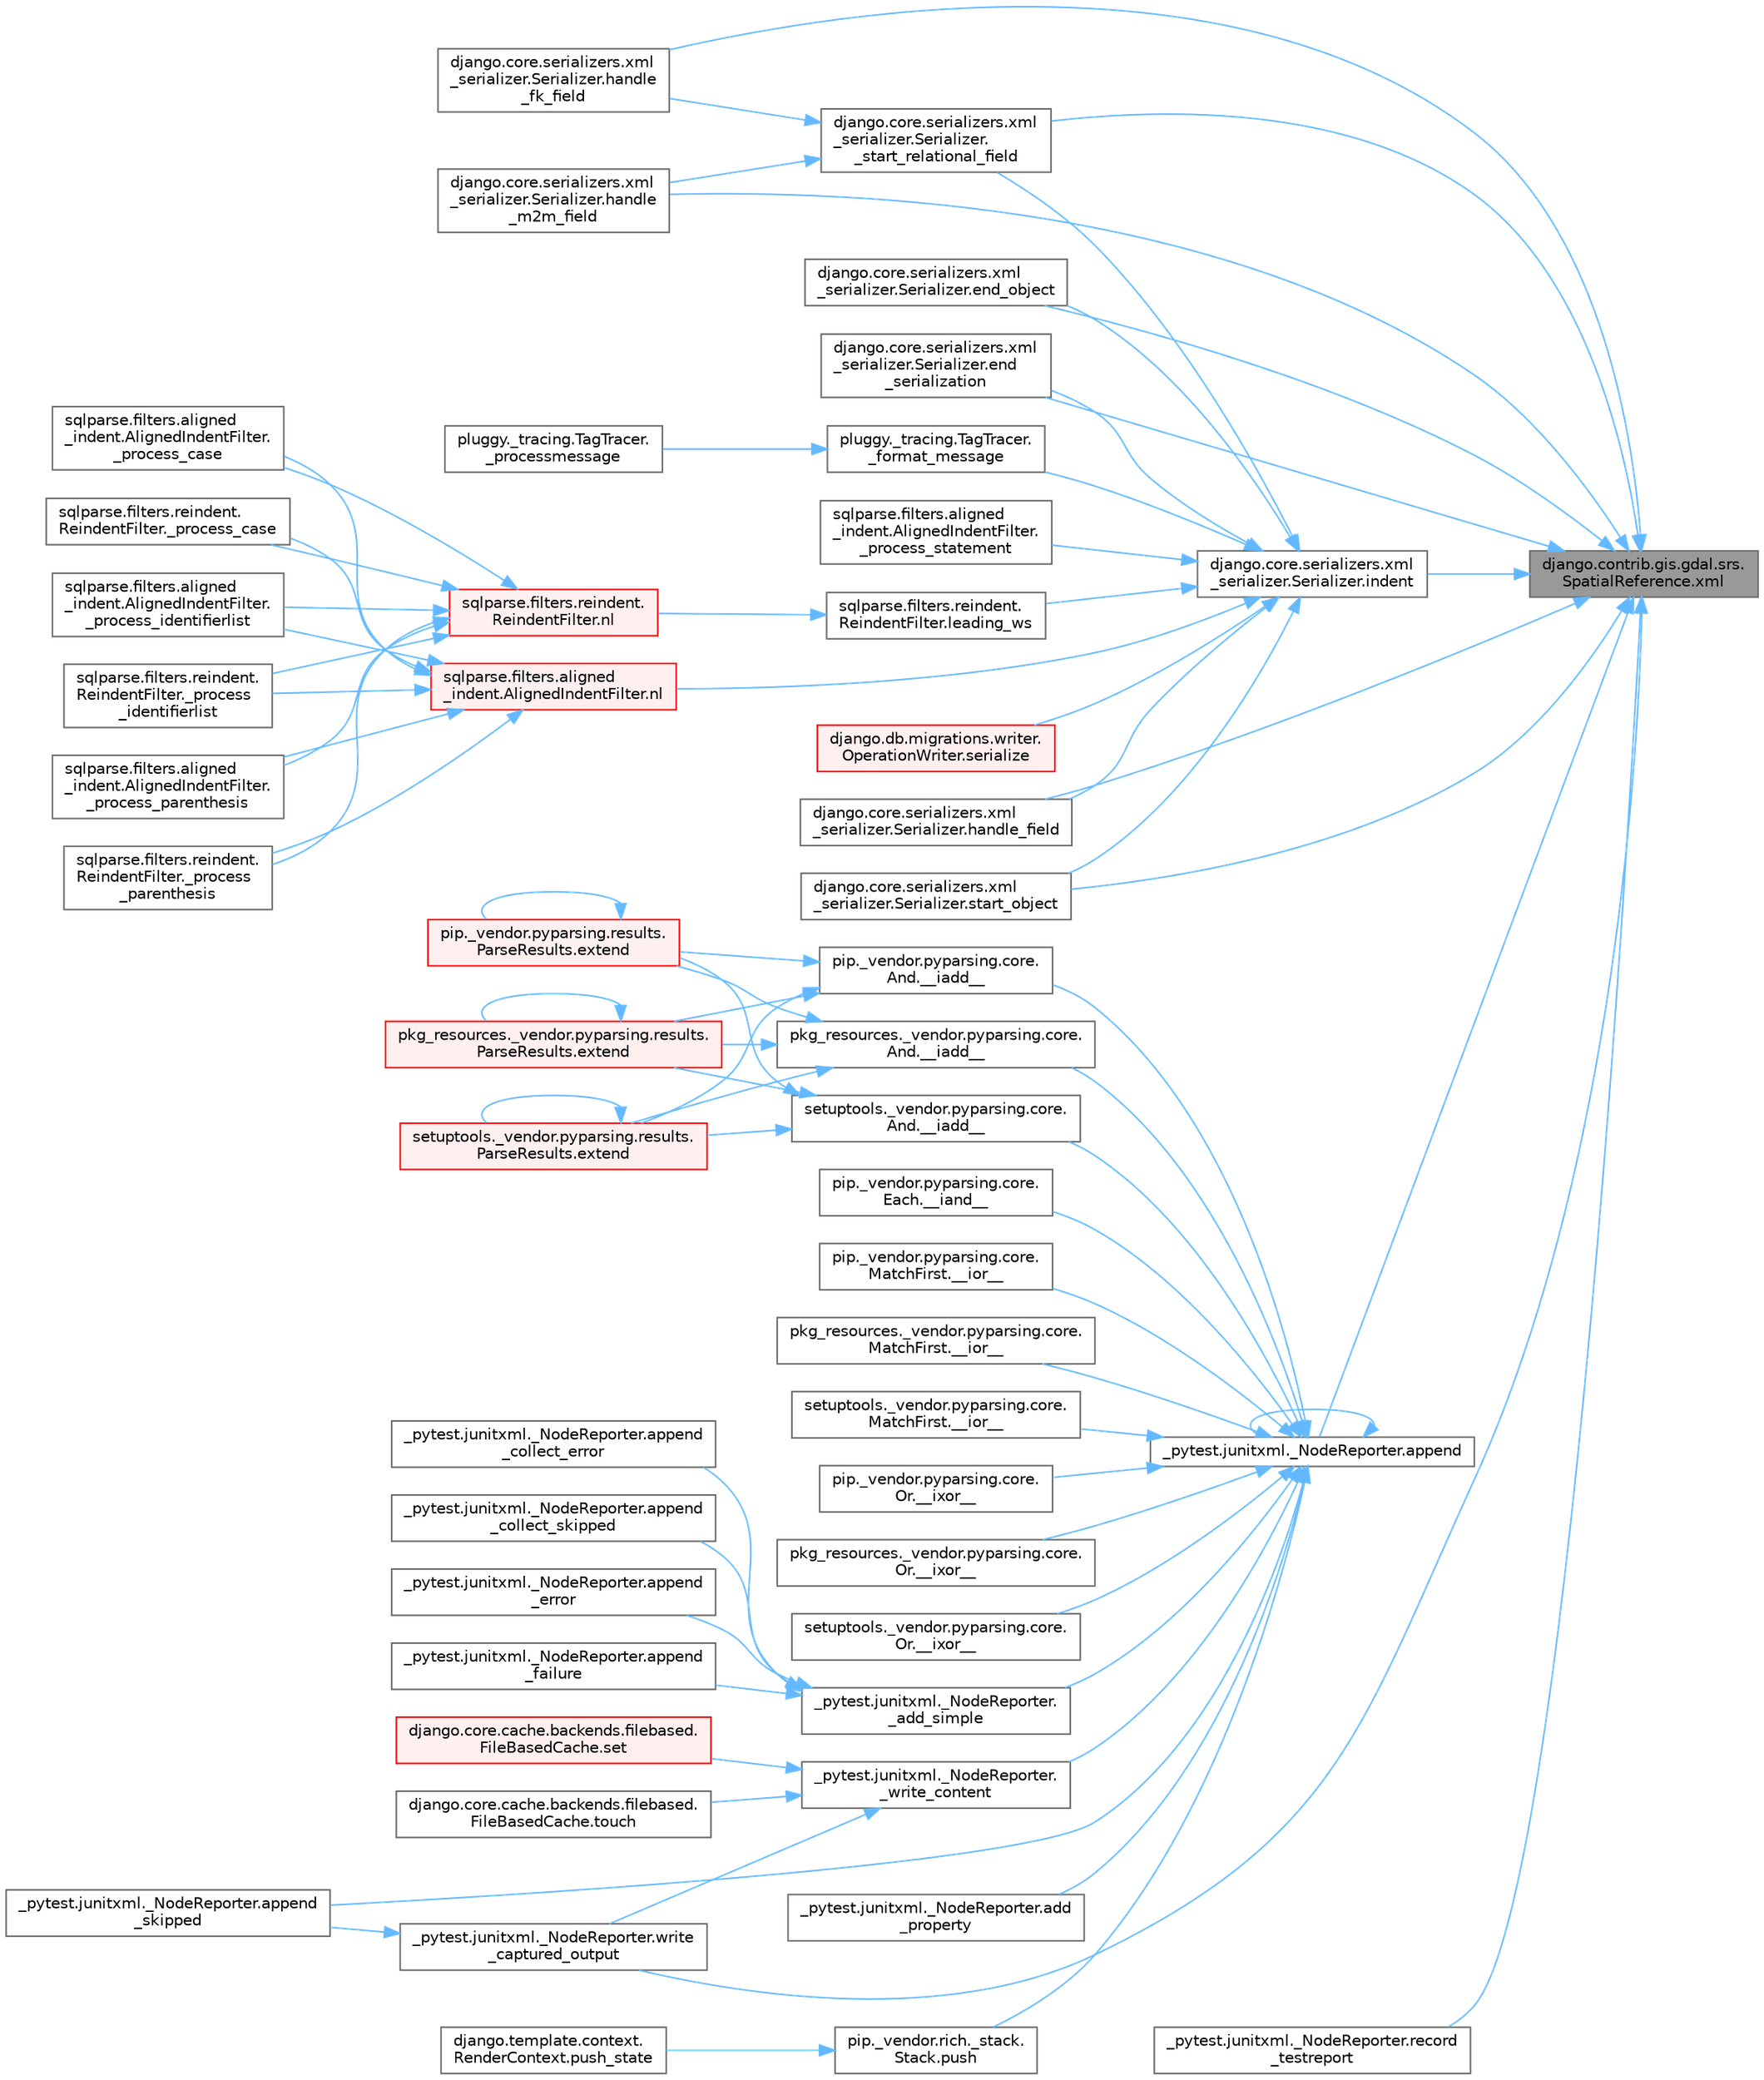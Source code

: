 digraph "django.contrib.gis.gdal.srs.SpatialReference.xml"
{
 // LATEX_PDF_SIZE
  bgcolor="transparent";
  edge [fontname=Helvetica,fontsize=10,labelfontname=Helvetica,labelfontsize=10];
  node [fontname=Helvetica,fontsize=10,shape=box,height=0.2,width=0.4];
  rankdir="RL";
  Node1 [id="Node000001",label="django.contrib.gis.gdal.srs.\lSpatialReference.xml",height=0.2,width=0.4,color="gray40", fillcolor="grey60", style="filled", fontcolor="black",tooltip=" "];
  Node1 -> Node2 [id="edge1_Node000001_Node000002",dir="back",color="steelblue1",style="solid",tooltip=" "];
  Node2 [id="Node000002",label="django.core.serializers.xml\l_serializer.Serializer.\l_start_relational_field",height=0.2,width=0.4,color="grey40", fillcolor="white", style="filled",URL="$classdjango_1_1core_1_1serializers_1_1xml__serializer_1_1_serializer.html#a4b078539da42217b35b0ab20df3b39ad",tooltip=" "];
  Node2 -> Node3 [id="edge2_Node000002_Node000003",dir="back",color="steelblue1",style="solid",tooltip=" "];
  Node3 [id="Node000003",label="django.core.serializers.xml\l_serializer.Serializer.handle\l_fk_field",height=0.2,width=0.4,color="grey40", fillcolor="white", style="filled",URL="$classdjango_1_1core_1_1serializers_1_1xml__serializer_1_1_serializer.html#ab911f3ab1caa4b9cb78924b2bf7e2cb3",tooltip=" "];
  Node2 -> Node4 [id="edge3_Node000002_Node000004",dir="back",color="steelblue1",style="solid",tooltip=" "];
  Node4 [id="Node000004",label="django.core.serializers.xml\l_serializer.Serializer.handle\l_m2m_field",height=0.2,width=0.4,color="grey40", fillcolor="white", style="filled",URL="$classdjango_1_1core_1_1serializers_1_1xml__serializer_1_1_serializer.html#a6ff933d8f046b845fdbc4268f7bde57b",tooltip=" "];
  Node1 -> Node5 [id="edge4_Node000001_Node000005",dir="back",color="steelblue1",style="solid",tooltip=" "];
  Node5 [id="Node000005",label="_pytest.junitxml._NodeReporter.append",height=0.2,width=0.4,color="grey40", fillcolor="white", style="filled",URL="$class__pytest_1_1junitxml_1_1___node_reporter.html#a0d3785f487e93f5ad0249ca59e7bda5e",tooltip=" "];
  Node5 -> Node6 [id="edge5_Node000005_Node000006",dir="back",color="steelblue1",style="solid",tooltip=" "];
  Node6 [id="Node000006",label="pip._vendor.pyparsing.core.\lAnd.__iadd__",height=0.2,width=0.4,color="grey40", fillcolor="white", style="filled",URL="$classpip_1_1__vendor_1_1pyparsing_1_1core_1_1_and.html#a95acc8d227938acc37737c38dedc21ae",tooltip=" "];
  Node6 -> Node7 [id="edge6_Node000006_Node000007",dir="back",color="steelblue1",style="solid",tooltip=" "];
  Node7 [id="Node000007",label="pip._vendor.pyparsing.results.\lParseResults.extend",height=0.2,width=0.4,color="red", fillcolor="#FFF0F0", style="filled",URL="$classpip_1_1__vendor_1_1pyparsing_1_1results_1_1_parse_results.html#a3a8a69368a4bca23dd54b356a2a06946",tooltip=" "];
  Node7 -> Node7 [id="edge7_Node000007_Node000007",dir="back",color="steelblue1",style="solid",tooltip=" "];
  Node6 -> Node9 [id="edge8_Node000006_Node000009",dir="back",color="steelblue1",style="solid",tooltip=" "];
  Node9 [id="Node000009",label="pkg_resources._vendor.pyparsing.results.\lParseResults.extend",height=0.2,width=0.4,color="red", fillcolor="#FFF0F0", style="filled",URL="$classpkg__resources_1_1__vendor_1_1pyparsing_1_1results_1_1_parse_results.html#a72e8060e72d308428923c84a049d11b1",tooltip=" "];
  Node9 -> Node9 [id="edge9_Node000009_Node000009",dir="back",color="steelblue1",style="solid",tooltip=" "];
  Node6 -> Node719 [id="edge10_Node000006_Node000719",dir="back",color="steelblue1",style="solid",tooltip=" "];
  Node719 [id="Node000719",label="setuptools._vendor.pyparsing.results.\lParseResults.extend",height=0.2,width=0.4,color="red", fillcolor="#FFF0F0", style="filled",URL="$classsetuptools_1_1__vendor_1_1pyparsing_1_1results_1_1_parse_results.html#aa11ff3f0723c175143645b9325417229",tooltip=" "];
  Node719 -> Node719 [id="edge11_Node000719_Node000719",dir="back",color="steelblue1",style="solid",tooltip=" "];
  Node5 -> Node718 [id="edge12_Node000005_Node000718",dir="back",color="steelblue1",style="solid",tooltip=" "];
  Node718 [id="Node000718",label="pkg_resources._vendor.pyparsing.core.\lAnd.__iadd__",height=0.2,width=0.4,color="grey40", fillcolor="white", style="filled",URL="$classpkg__resources_1_1__vendor_1_1pyparsing_1_1core_1_1_and.html#a3518d567360a52cd23673c05d57da5ec",tooltip=" "];
  Node718 -> Node7 [id="edge13_Node000718_Node000007",dir="back",color="steelblue1",style="solid",tooltip=" "];
  Node718 -> Node9 [id="edge14_Node000718_Node000009",dir="back",color="steelblue1",style="solid",tooltip=" "];
  Node718 -> Node719 [id="edge15_Node000718_Node000719",dir="back",color="steelblue1",style="solid",tooltip=" "];
  Node5 -> Node720 [id="edge16_Node000005_Node000720",dir="back",color="steelblue1",style="solid",tooltip=" "];
  Node720 [id="Node000720",label="setuptools._vendor.pyparsing.core.\lAnd.__iadd__",height=0.2,width=0.4,color="grey40", fillcolor="white", style="filled",URL="$classsetuptools_1_1__vendor_1_1pyparsing_1_1core_1_1_and.html#ae5d5acd18921d1ec46dfdb9ab9dd9a79",tooltip=" "];
  Node720 -> Node7 [id="edge17_Node000720_Node000007",dir="back",color="steelblue1",style="solid",tooltip=" "];
  Node720 -> Node9 [id="edge18_Node000720_Node000009",dir="back",color="steelblue1",style="solid",tooltip=" "];
  Node720 -> Node719 [id="edge19_Node000720_Node000719",dir="back",color="steelblue1",style="solid",tooltip=" "];
  Node5 -> Node721 [id="edge20_Node000005_Node000721",dir="back",color="steelblue1",style="solid",tooltip=" "];
  Node721 [id="Node000721",label="pip._vendor.pyparsing.core.\lEach.__iand__",height=0.2,width=0.4,color="grey40", fillcolor="white", style="filled",URL="$classpip_1_1__vendor_1_1pyparsing_1_1core_1_1_each.html#a1d27b3e9e2bc5b807febd382a9439497",tooltip=" "];
  Node5 -> Node722 [id="edge21_Node000005_Node000722",dir="back",color="steelblue1",style="solid",tooltip=" "];
  Node722 [id="Node000722",label="pip._vendor.pyparsing.core.\lMatchFirst.__ior__",height=0.2,width=0.4,color="grey40", fillcolor="white", style="filled",URL="$classpip_1_1__vendor_1_1pyparsing_1_1core_1_1_match_first.html#ad0838e82fc3e9833a6c81c7a63e030d9",tooltip=" "];
  Node5 -> Node723 [id="edge22_Node000005_Node000723",dir="back",color="steelblue1",style="solid",tooltip=" "];
  Node723 [id="Node000723",label="pkg_resources._vendor.pyparsing.core.\lMatchFirst.__ior__",height=0.2,width=0.4,color="grey40", fillcolor="white", style="filled",URL="$classpkg__resources_1_1__vendor_1_1pyparsing_1_1core_1_1_match_first.html#a58dab88aff8bd3218094f602fbc265f7",tooltip=" "];
  Node5 -> Node724 [id="edge23_Node000005_Node000724",dir="back",color="steelblue1",style="solid",tooltip=" "];
  Node724 [id="Node000724",label="setuptools._vendor.pyparsing.core.\lMatchFirst.__ior__",height=0.2,width=0.4,color="grey40", fillcolor="white", style="filled",URL="$classsetuptools_1_1__vendor_1_1pyparsing_1_1core_1_1_match_first.html#a52ca6c6dcade163b72b05e8a4be07986",tooltip=" "];
  Node5 -> Node725 [id="edge24_Node000005_Node000725",dir="back",color="steelblue1",style="solid",tooltip=" "];
  Node725 [id="Node000725",label="pip._vendor.pyparsing.core.\lOr.__ixor__",height=0.2,width=0.4,color="grey40", fillcolor="white", style="filled",URL="$classpip_1_1__vendor_1_1pyparsing_1_1core_1_1_or.html#a3e25cc44ee800ddd31da17c2aba1439c",tooltip=" "];
  Node5 -> Node726 [id="edge25_Node000005_Node000726",dir="back",color="steelblue1",style="solid",tooltip=" "];
  Node726 [id="Node000726",label="pkg_resources._vendor.pyparsing.core.\lOr.__ixor__",height=0.2,width=0.4,color="grey40", fillcolor="white", style="filled",URL="$classpkg__resources_1_1__vendor_1_1pyparsing_1_1core_1_1_or.html#a816506d6b6cd56e49e24955f5b3ebb1f",tooltip=" "];
  Node5 -> Node727 [id="edge26_Node000005_Node000727",dir="back",color="steelblue1",style="solid",tooltip=" "];
  Node727 [id="Node000727",label="setuptools._vendor.pyparsing.core.\lOr.__ixor__",height=0.2,width=0.4,color="grey40", fillcolor="white", style="filled",URL="$classsetuptools_1_1__vendor_1_1pyparsing_1_1core_1_1_or.html#a3ec14f79774e3ecd53a5db54b830a8c9",tooltip=" "];
  Node5 -> Node728 [id="edge27_Node000005_Node000728",dir="back",color="steelblue1",style="solid",tooltip=" "];
  Node728 [id="Node000728",label="_pytest.junitxml._NodeReporter.\l_add_simple",height=0.2,width=0.4,color="grey40", fillcolor="white", style="filled",URL="$class__pytest_1_1junitxml_1_1___node_reporter.html#a4391acb1ac84356509d35b7f19e9ed05",tooltip=" "];
  Node728 -> Node729 [id="edge28_Node000728_Node000729",dir="back",color="steelblue1",style="solid",tooltip=" "];
  Node729 [id="Node000729",label="_pytest.junitxml._NodeReporter.append\l_collect_error",height=0.2,width=0.4,color="grey40", fillcolor="white", style="filled",URL="$class__pytest_1_1junitxml_1_1___node_reporter.html#a34420ce0d1cb9a19b92db1d1d16ad3b1",tooltip=" "];
  Node728 -> Node730 [id="edge29_Node000728_Node000730",dir="back",color="steelblue1",style="solid",tooltip=" "];
  Node730 [id="Node000730",label="_pytest.junitxml._NodeReporter.append\l_collect_skipped",height=0.2,width=0.4,color="grey40", fillcolor="white", style="filled",URL="$class__pytest_1_1junitxml_1_1___node_reporter.html#a2bace8c92bfffcc32f24d1c1c7fdd940",tooltip=" "];
  Node728 -> Node731 [id="edge30_Node000728_Node000731",dir="back",color="steelblue1",style="solid",tooltip=" "];
  Node731 [id="Node000731",label="_pytest.junitxml._NodeReporter.append\l_error",height=0.2,width=0.4,color="grey40", fillcolor="white", style="filled",URL="$class__pytest_1_1junitxml_1_1___node_reporter.html#a6e3ab7dee3eff253205ce23fbe939e0b",tooltip=" "];
  Node728 -> Node732 [id="edge31_Node000728_Node000732",dir="back",color="steelblue1",style="solid",tooltip=" "];
  Node732 [id="Node000732",label="_pytest.junitxml._NodeReporter.append\l_failure",height=0.2,width=0.4,color="grey40", fillcolor="white", style="filled",URL="$class__pytest_1_1junitxml_1_1___node_reporter.html#a3e9c05579208357e08e253fc978d48b2",tooltip=" "];
  Node5 -> Node733 [id="edge32_Node000005_Node000733",dir="back",color="steelblue1",style="solid",tooltip=" "];
  Node733 [id="Node000733",label="_pytest.junitxml._NodeReporter.\l_write_content",height=0.2,width=0.4,color="grey40", fillcolor="white", style="filled",URL="$class__pytest_1_1junitxml_1_1___node_reporter.html#aa537797e0840b2d523cf1eb44f5c1bad",tooltip=" "];
  Node733 -> Node734 [id="edge33_Node000733_Node000734",dir="back",color="steelblue1",style="solid",tooltip=" "];
  Node734 [id="Node000734",label="django.core.cache.backends.filebased.\lFileBasedCache.set",height=0.2,width=0.4,color="red", fillcolor="#FFF0F0", style="filled",URL="$classdjango_1_1core_1_1cache_1_1backends_1_1filebased_1_1_file_based_cache.html#a7c5292a9ab120424eeaf5fe254366ca6",tooltip=" "];
  Node733 -> Node2478 [id="edge34_Node000733_Node002478",dir="back",color="steelblue1",style="solid",tooltip=" "];
  Node2478 [id="Node002478",label="django.core.cache.backends.filebased.\lFileBasedCache.touch",height=0.2,width=0.4,color="grey40", fillcolor="white", style="filled",URL="$classdjango_1_1core_1_1cache_1_1backends_1_1filebased_1_1_file_based_cache.html#ac2a0031a190feb092445232e16c1a18c",tooltip=" "];
  Node733 -> Node2868 [id="edge35_Node000733_Node002868",dir="back",color="steelblue1",style="solid",tooltip=" "];
  Node2868 [id="Node002868",label="_pytest.junitxml._NodeReporter.write\l_captured_output",height=0.2,width=0.4,color="grey40", fillcolor="white", style="filled",URL="$class__pytest_1_1junitxml_1_1___node_reporter.html#a554ff0133e02ee18c1a5bfc52b24ea81",tooltip=" "];
  Node2868 -> Node832 [id="edge36_Node002868_Node000832",dir="back",color="steelblue1",style="solid",tooltip=" "];
  Node832 [id="Node000832",label="_pytest.junitxml._NodeReporter.append\l_skipped",height=0.2,width=0.4,color="grey40", fillcolor="white", style="filled",URL="$class__pytest_1_1junitxml_1_1___node_reporter.html#ab97f89cb32bf7b82613026daaba742f4",tooltip=" "];
  Node5 -> Node3180 [id="edge37_Node000005_Node003180",dir="back",color="steelblue1",style="solid",tooltip=" "];
  Node3180 [id="Node003180",label="_pytest.junitxml._NodeReporter.add\l_property",height=0.2,width=0.4,color="grey40", fillcolor="white", style="filled",URL="$class__pytest_1_1junitxml_1_1___node_reporter.html#acae6e70bc19f62e7c1f3d7996ab1771c",tooltip=" "];
  Node5 -> Node5 [id="edge38_Node000005_Node000005",dir="back",color="steelblue1",style="solid",tooltip=" "];
  Node5 -> Node832 [id="edge39_Node000005_Node000832",dir="back",color="steelblue1",style="solid",tooltip=" "];
  Node5 -> Node833 [id="edge40_Node000005_Node000833",dir="back",color="steelblue1",style="solid",tooltip=" "];
  Node833 [id="Node000833",label="pip._vendor.rich._stack.\lStack.push",height=0.2,width=0.4,color="grey40", fillcolor="white", style="filled",URL="$classpip_1_1__vendor_1_1rich_1_1__stack_1_1_stack.html#a9abf52fc71455f03eb8cc24270622a4a",tooltip=" "];
  Node833 -> Node834 [id="edge41_Node000833_Node000834",dir="back",color="steelblue1",style="solid",tooltip=" "];
  Node834 [id="Node000834",label="django.template.context.\lRenderContext.push_state",height=0.2,width=0.4,color="grey40", fillcolor="white", style="filled",URL="$classdjango_1_1template_1_1context_1_1_render_context.html#a5b49e0fc0a1558a1ea026a466f7798d7",tooltip=" "];
  Node1 -> Node1463 [id="edge42_Node000001_Node001463",dir="back",color="steelblue1",style="solid",tooltip=" "];
  Node1463 [id="Node001463",label="django.core.serializers.xml\l_serializer.Serializer.end_object",height=0.2,width=0.4,color="grey40", fillcolor="white", style="filled",URL="$classdjango_1_1core_1_1serializers_1_1xml__serializer_1_1_serializer.html#aa782901626b7c96466151518070d9f44",tooltip=" "];
  Node1 -> Node1464 [id="edge43_Node000001_Node001464",dir="back",color="steelblue1",style="solid",tooltip=" "];
  Node1464 [id="Node001464",label="django.core.serializers.xml\l_serializer.Serializer.end\l_serialization",height=0.2,width=0.4,color="grey40", fillcolor="white", style="filled",URL="$classdjango_1_1core_1_1serializers_1_1xml__serializer_1_1_serializer.html#ab5d6234290de0e2eb45a795cc16a6aaf",tooltip=" "];
  Node1 -> Node1465 [id="edge44_Node000001_Node001465",dir="back",color="steelblue1",style="solid",tooltip=" "];
  Node1465 [id="Node001465",label="django.core.serializers.xml\l_serializer.Serializer.handle_field",height=0.2,width=0.4,color="grey40", fillcolor="white", style="filled",URL="$classdjango_1_1core_1_1serializers_1_1xml__serializer_1_1_serializer.html#a74e883418f89760726500f208664c9e4",tooltip=" "];
  Node1 -> Node3 [id="edge45_Node000001_Node000003",dir="back",color="steelblue1",style="solid",tooltip=" "];
  Node1 -> Node4 [id="edge46_Node000001_Node000004",dir="back",color="steelblue1",style="solid",tooltip=" "];
  Node1 -> Node1460 [id="edge47_Node000001_Node001460",dir="back",color="steelblue1",style="solid",tooltip=" "];
  Node1460 [id="Node001460",label="django.core.serializers.xml\l_serializer.Serializer.indent",height=0.2,width=0.4,color="grey40", fillcolor="white", style="filled",URL="$classdjango_1_1core_1_1serializers_1_1xml__serializer_1_1_serializer.html#a5b3d624ac0ab14cb4194faca7877101a",tooltip=" "];
  Node1460 -> Node1461 [id="edge48_Node001460_Node001461",dir="back",color="steelblue1",style="solid",tooltip=" "];
  Node1461 [id="Node001461",label="pluggy._tracing.TagTracer.\l_format_message",height=0.2,width=0.4,color="grey40", fillcolor="white", style="filled",URL="$classpluggy_1_1__tracing_1_1_tag_tracer.html#a1da35786e58e438e341285c4f9a843c0",tooltip=" "];
  Node1461 -> Node1462 [id="edge49_Node001461_Node001462",dir="back",color="steelblue1",style="solid",tooltip=" "];
  Node1462 [id="Node001462",label="pluggy._tracing.TagTracer.\l_processmessage",height=0.2,width=0.4,color="grey40", fillcolor="white", style="filled",URL="$classpluggy_1_1__tracing_1_1_tag_tracer.html#a082b2a33571700a9216b63010296c792",tooltip=" "];
  Node1460 -> Node297 [id="edge50_Node001460_Node000297",dir="back",color="steelblue1",style="solid",tooltip=" "];
  Node297 [id="Node000297",label="sqlparse.filters.aligned\l_indent.AlignedIndentFilter.\l_process_statement",height=0.2,width=0.4,color="grey40", fillcolor="white", style="filled",URL="$classsqlparse_1_1filters_1_1aligned__indent_1_1_aligned_indent_filter.html#a0dc0e7f7d4e057c4840e8b0830e2e31e",tooltip=" "];
  Node1460 -> Node2 [id="edge51_Node001460_Node000002",dir="back",color="steelblue1",style="solid",tooltip=" "];
  Node1460 -> Node1463 [id="edge52_Node001460_Node001463",dir="back",color="steelblue1",style="solid",tooltip=" "];
  Node1460 -> Node1464 [id="edge53_Node001460_Node001464",dir="back",color="steelblue1",style="solid",tooltip=" "];
  Node1460 -> Node1465 [id="edge54_Node001460_Node001465",dir="back",color="steelblue1",style="solid",tooltip=" "];
  Node1460 -> Node1466 [id="edge55_Node001460_Node001466",dir="back",color="steelblue1",style="solid",tooltip=" "];
  Node1466 [id="Node001466",label="sqlparse.filters.reindent.\lReindentFilter.leading_ws",height=0.2,width=0.4,color="grey40", fillcolor="white", style="filled",URL="$classsqlparse_1_1filters_1_1reindent_1_1_reindent_filter.html#a75cf71d340673c54ed22a864dd4227ce",tooltip=" "];
  Node1466 -> Node1467 [id="edge56_Node001466_Node001467",dir="back",color="steelblue1",style="solid",tooltip=" "];
  Node1467 [id="Node001467",label="sqlparse.filters.reindent.\lReindentFilter.nl",height=0.2,width=0.4,color="red", fillcolor="#FFF0F0", style="filled",URL="$classsqlparse_1_1filters_1_1reindent_1_1_reindent_filter.html#ae085b652281f61b558e777b836a54ee2",tooltip=" "];
  Node1467 -> Node1468 [id="edge57_Node001467_Node001468",dir="back",color="steelblue1",style="solid",tooltip=" "];
  Node1468 [id="Node001468",label="sqlparse.filters.aligned\l_indent.AlignedIndentFilter.\l_process_case",height=0.2,width=0.4,color="grey40", fillcolor="white", style="filled",URL="$classsqlparse_1_1filters_1_1aligned__indent_1_1_aligned_indent_filter.html#a86c5818f59fc0c33da38e4d776be62d0",tooltip=" "];
  Node1467 -> Node304 [id="edge58_Node001467_Node000304",dir="back",color="steelblue1",style="solid",tooltip=" "];
  Node304 [id="Node000304",label="sqlparse.filters.reindent.\lReindentFilter._process_case",height=0.2,width=0.4,color="grey40", fillcolor="white", style="filled",URL="$classsqlparse_1_1filters_1_1reindent_1_1_reindent_filter.html#aa388d01e64872b26a75ecd643e04756d",tooltip=" "];
  Node1467 -> Node306 [id="edge59_Node001467_Node000306",dir="back",color="steelblue1",style="solid",tooltip=" "];
  Node306 [id="Node000306",label="sqlparse.filters.aligned\l_indent.AlignedIndentFilter.\l_process_identifierlist",height=0.2,width=0.4,color="grey40", fillcolor="white", style="filled",URL="$classsqlparse_1_1filters_1_1aligned__indent_1_1_aligned_indent_filter.html#abcb7771d6ec4e8b27547d32b6ed5a464",tooltip=" "];
  Node1467 -> Node307 [id="edge60_Node001467_Node000307",dir="back",color="steelblue1",style="solid",tooltip=" "];
  Node307 [id="Node000307",label="sqlparse.filters.reindent.\lReindentFilter._process\l_identifierlist",height=0.2,width=0.4,color="grey40", fillcolor="white", style="filled",URL="$classsqlparse_1_1filters_1_1reindent_1_1_reindent_filter.html#a78569a89684b032ab25014f95ec08ca6",tooltip=" "];
  Node1467 -> Node308 [id="edge61_Node001467_Node000308",dir="back",color="steelblue1",style="solid",tooltip=" "];
  Node308 [id="Node000308",label="sqlparse.filters.aligned\l_indent.AlignedIndentFilter.\l_process_parenthesis",height=0.2,width=0.4,color="grey40", fillcolor="white", style="filled",URL="$classsqlparse_1_1filters_1_1aligned__indent_1_1_aligned_indent_filter.html#a6434c8b95516841ceaa94618c9633ba8",tooltip=" "];
  Node1467 -> Node309 [id="edge62_Node001467_Node000309",dir="back",color="steelblue1",style="solid",tooltip=" "];
  Node309 [id="Node000309",label="sqlparse.filters.reindent.\lReindentFilter._process\l_parenthesis",height=0.2,width=0.4,color="grey40", fillcolor="white", style="filled",URL="$classsqlparse_1_1filters_1_1reindent_1_1_reindent_filter.html#a9d47731036de8918efc549068ebb75c8",tooltip=" "];
  Node1460 -> Node1472 [id="edge63_Node001460_Node001472",dir="back",color="steelblue1",style="solid",tooltip=" "];
  Node1472 [id="Node001472",label="sqlparse.filters.aligned\l_indent.AlignedIndentFilter.nl",height=0.2,width=0.4,color="red", fillcolor="#FFF0F0", style="filled",URL="$classsqlparse_1_1filters_1_1aligned__indent_1_1_aligned_indent_filter.html#a0137da1c080d0ab864e01e6c9d70a2c8",tooltip=" "];
  Node1472 -> Node1468 [id="edge64_Node001472_Node001468",dir="back",color="steelblue1",style="solid",tooltip=" "];
  Node1472 -> Node304 [id="edge65_Node001472_Node000304",dir="back",color="steelblue1",style="solid",tooltip=" "];
  Node1472 -> Node306 [id="edge66_Node001472_Node000306",dir="back",color="steelblue1",style="solid",tooltip=" "];
  Node1472 -> Node307 [id="edge67_Node001472_Node000307",dir="back",color="steelblue1",style="solid",tooltip=" "];
  Node1472 -> Node308 [id="edge68_Node001472_Node000308",dir="back",color="steelblue1",style="solid",tooltip=" "];
  Node1472 -> Node309 [id="edge69_Node001472_Node000309",dir="back",color="steelblue1",style="solid",tooltip=" "];
  Node1460 -> Node858 [id="edge70_Node001460_Node000858",dir="back",color="steelblue1",style="solid",tooltip=" "];
  Node858 [id="Node000858",label="django.db.migrations.writer.\lOperationWriter.serialize",height=0.2,width=0.4,color="red", fillcolor="#FFF0F0", style="filled",URL="$classdjango_1_1db_1_1migrations_1_1writer_1_1_operation_writer.html#a866e8d13e1c54a35d74e9a6b0383b2f8",tooltip=" "];
  Node1460 -> Node1473 [id="edge71_Node001460_Node001473",dir="back",color="steelblue1",style="solid",tooltip=" "];
  Node1473 [id="Node001473",label="django.core.serializers.xml\l_serializer.Serializer.start_object",height=0.2,width=0.4,color="grey40", fillcolor="white", style="filled",URL="$classdjango_1_1core_1_1serializers_1_1xml__serializer_1_1_serializer.html#a351a4392a10702fe88b079ea33fd314c",tooltip=" "];
  Node1 -> Node3181 [id="edge72_Node000001_Node003181",dir="back",color="steelblue1",style="solid",tooltip=" "];
  Node3181 [id="Node003181",label="_pytest.junitxml._NodeReporter.record\l_testreport",height=0.2,width=0.4,color="grey40", fillcolor="white", style="filled",URL="$class__pytest_1_1junitxml_1_1___node_reporter.html#a6fd70823aed86d51b79c8abdb478c6d7",tooltip=" "];
  Node1 -> Node1473 [id="edge73_Node000001_Node001473",dir="back",color="steelblue1",style="solid",tooltip=" "];
  Node1 -> Node2868 [id="edge74_Node000001_Node002868",dir="back",color="steelblue1",style="solid",tooltip=" "];
}
